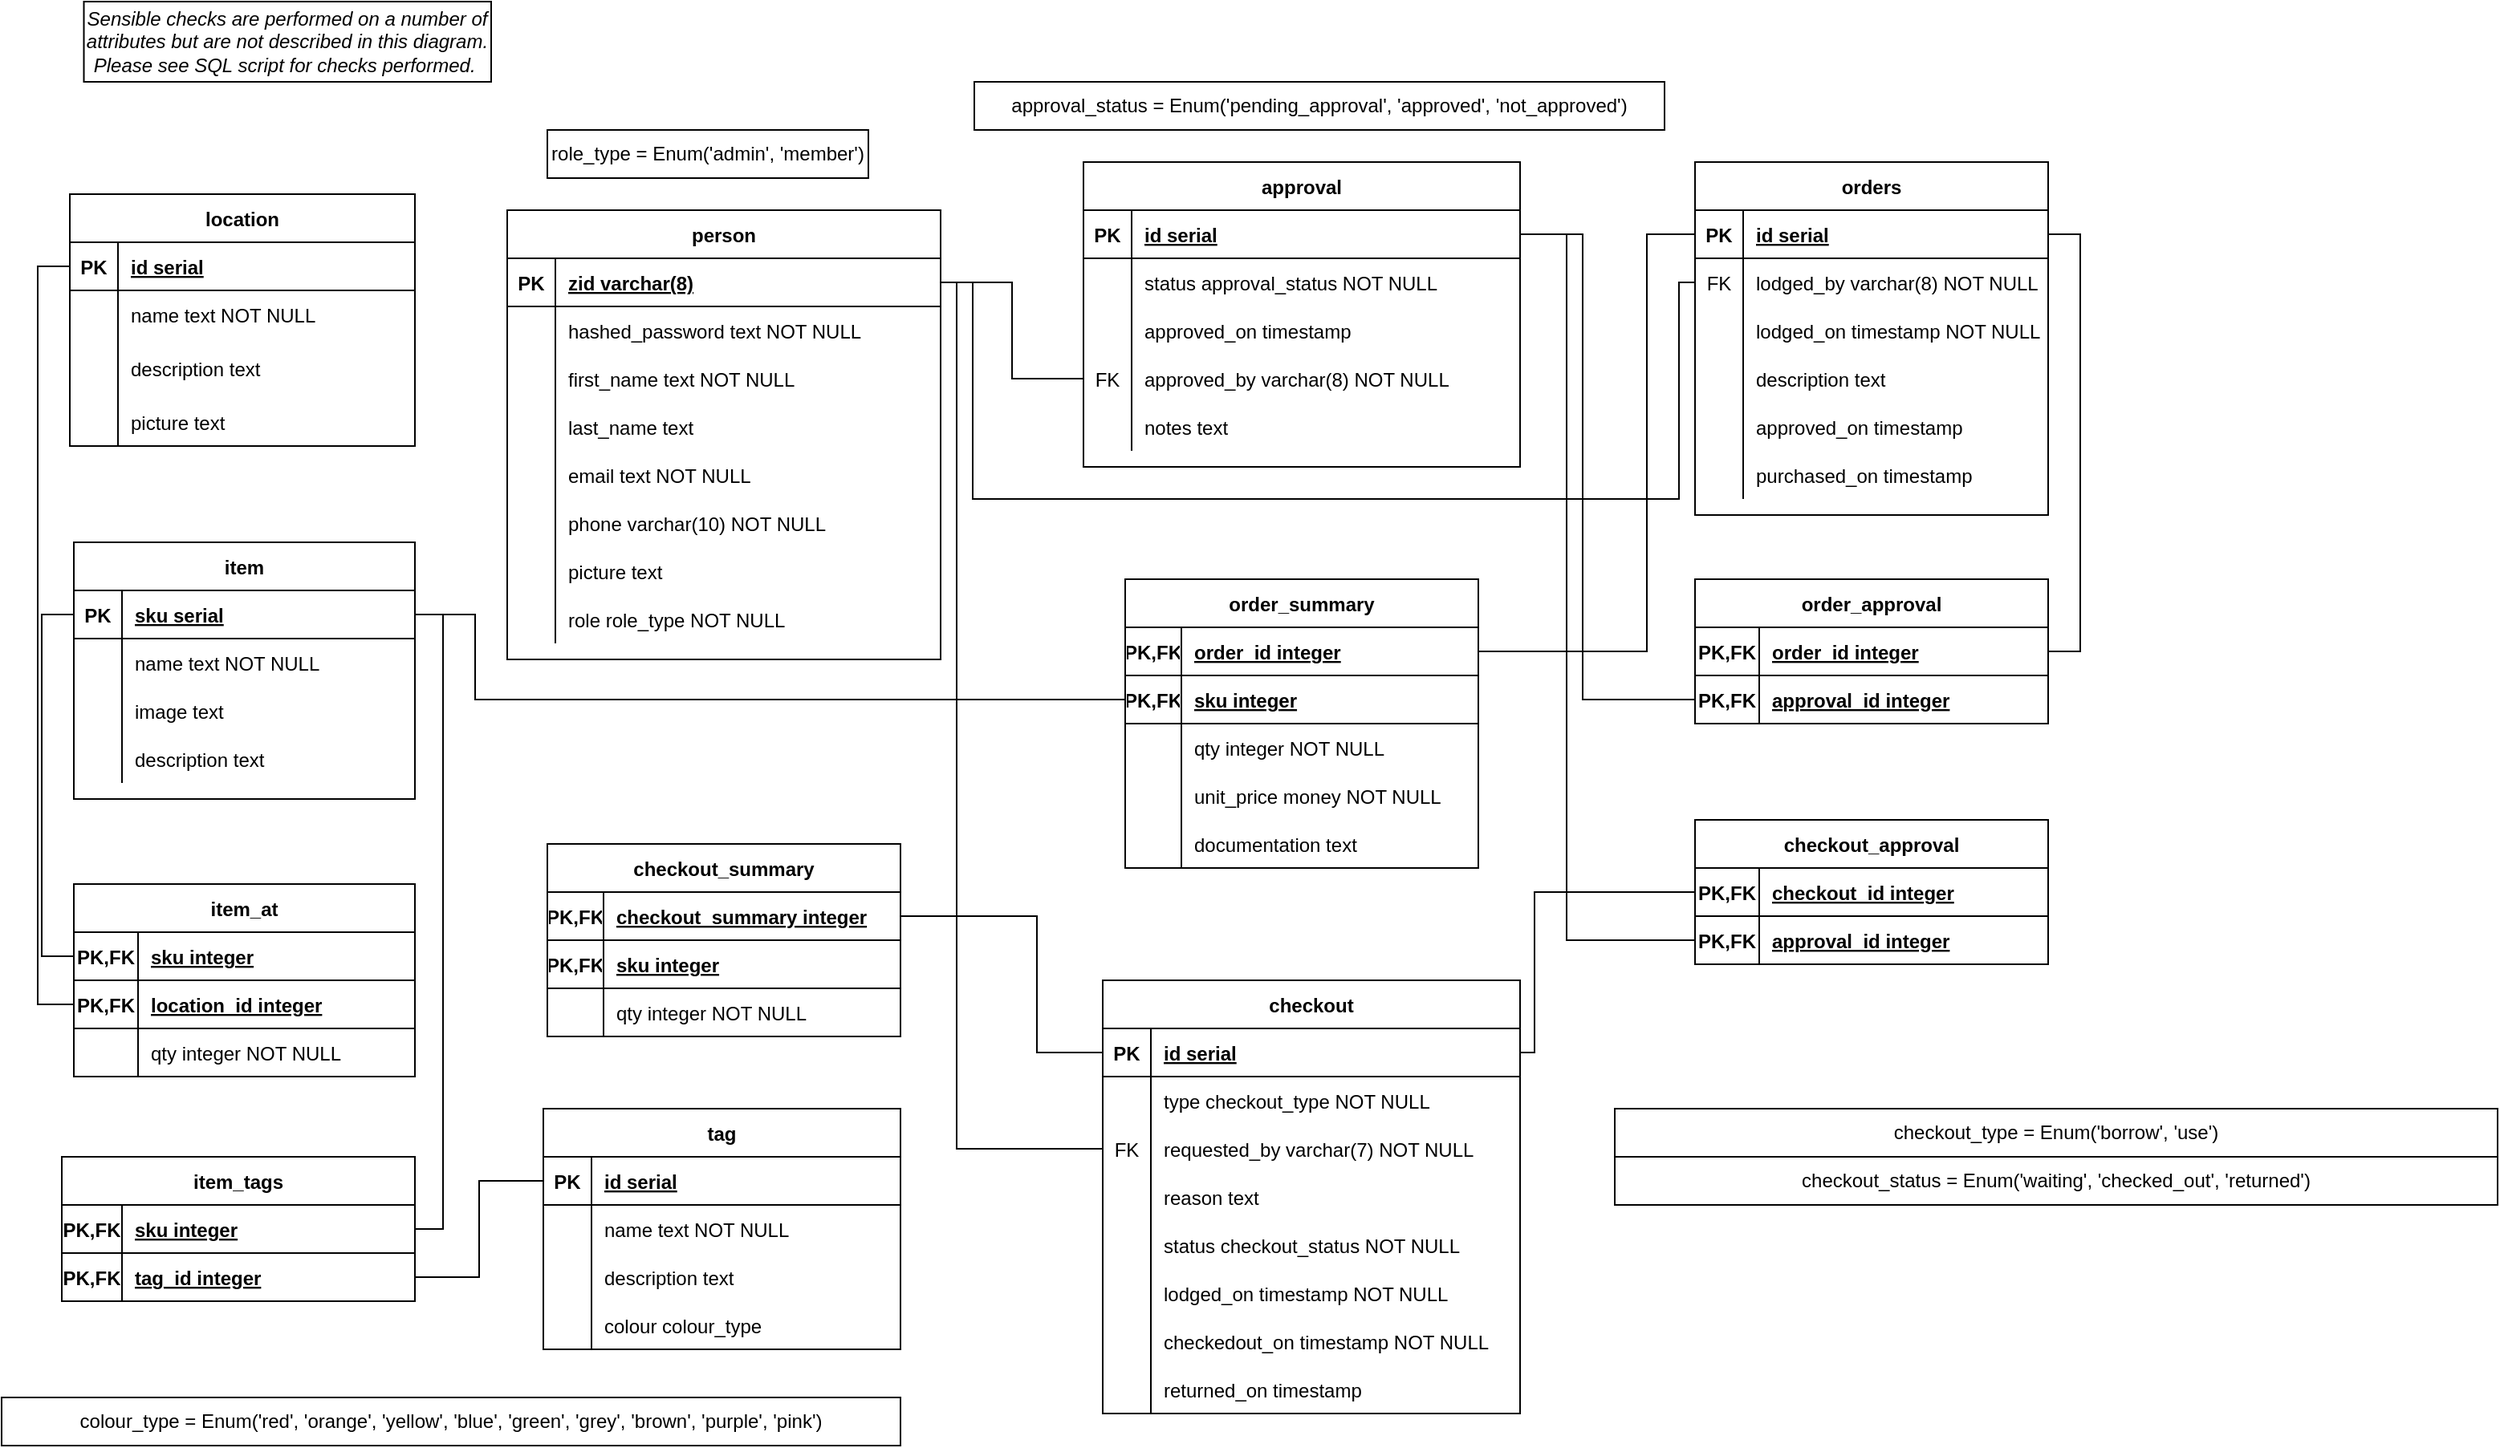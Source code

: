 <mxfile version="15.1.3" type="device"><diagram id="sqhI35rybkaed1vqZ7Nm" name="Page-1"><mxGraphModel dx="2181" dy="1385" grid="1" gridSize="10" guides="1" tooltips="1" connect="1" arrows="1" fold="1" page="1" pageScale="1" pageWidth="1169" pageHeight="827" math="0" shadow="0"><root><mxCell id="0"/><mxCell id="1" parent="0"/><mxCell id="OZhwQ9Wp_961Yht9sRp8-1" value="person" style="shape=table;startSize=30;container=1;collapsible=1;childLayout=tableLayout;fixedRows=1;rowLines=0;fontStyle=1;align=center;resizeLast=1;" parent="1" vertex="1"><mxGeometry x="20" y="-620" width="270" height="280" as="geometry"/></mxCell><mxCell id="OZhwQ9Wp_961Yht9sRp8-2" value="" style="shape=partialRectangle;collapsible=0;dropTarget=0;pointerEvents=0;fillColor=none;top=0;left=0;bottom=1;right=0;points=[[0,0.5],[1,0.5]];portConstraint=eastwest;" parent="OZhwQ9Wp_961Yht9sRp8-1" vertex="1"><mxGeometry y="30" width="270" height="30" as="geometry"/></mxCell><mxCell id="OZhwQ9Wp_961Yht9sRp8-3" value="PK" style="shape=partialRectangle;connectable=0;fillColor=none;top=0;left=0;bottom=0;right=0;fontStyle=1;overflow=hidden;" parent="OZhwQ9Wp_961Yht9sRp8-2" vertex="1"><mxGeometry width="30" height="30" as="geometry"/></mxCell><mxCell id="OZhwQ9Wp_961Yht9sRp8-4" value="zid varchar(8)" style="shape=partialRectangle;connectable=0;fillColor=none;top=0;left=0;bottom=0;right=0;align=left;spacingLeft=6;fontStyle=5;overflow=hidden;" parent="OZhwQ9Wp_961Yht9sRp8-2" vertex="1"><mxGeometry x="30" width="240" height="30" as="geometry"/></mxCell><mxCell id="KjuRB3Pj3CHjRm3-rx0Q-2" style="shape=partialRectangle;collapsible=0;dropTarget=0;pointerEvents=0;fillColor=none;top=0;left=0;bottom=0;right=0;points=[[0,0.5],[1,0.5]];portConstraint=eastwest;" parent="OZhwQ9Wp_961Yht9sRp8-1" vertex="1"><mxGeometry y="60" width="270" height="30" as="geometry"/></mxCell><mxCell id="KjuRB3Pj3CHjRm3-rx0Q-3" style="shape=partialRectangle;connectable=0;fillColor=none;top=0;left=0;bottom=0;right=0;editable=1;overflow=hidden;" parent="KjuRB3Pj3CHjRm3-rx0Q-2" vertex="1"><mxGeometry width="30" height="30" as="geometry"/></mxCell><mxCell id="KjuRB3Pj3CHjRm3-rx0Q-4" value="hashed_password text NOT NULL" style="shape=partialRectangle;connectable=0;fillColor=none;top=0;left=0;bottom=0;right=0;align=left;spacingLeft=6;overflow=hidden;" parent="KjuRB3Pj3CHjRm3-rx0Q-2" vertex="1"><mxGeometry x="30" width="240" height="30" as="geometry"/></mxCell><mxCell id="OZhwQ9Wp_961Yht9sRp8-5" value="" style="shape=partialRectangle;collapsible=0;dropTarget=0;pointerEvents=0;fillColor=none;top=0;left=0;bottom=0;right=0;points=[[0,0.5],[1,0.5]];portConstraint=eastwest;" parent="OZhwQ9Wp_961Yht9sRp8-1" vertex="1"><mxGeometry y="90" width="270" height="30" as="geometry"/></mxCell><mxCell id="OZhwQ9Wp_961Yht9sRp8-6" value="" style="shape=partialRectangle;connectable=0;fillColor=none;top=0;left=0;bottom=0;right=0;editable=1;overflow=hidden;" parent="OZhwQ9Wp_961Yht9sRp8-5" vertex="1"><mxGeometry width="30" height="30" as="geometry"/></mxCell><mxCell id="OZhwQ9Wp_961Yht9sRp8-7" value="first_name text NOT NULL" style="shape=partialRectangle;connectable=0;fillColor=none;top=0;left=0;bottom=0;right=0;align=left;spacingLeft=6;overflow=hidden;" parent="OZhwQ9Wp_961Yht9sRp8-5" vertex="1"><mxGeometry x="30" width="240" height="30" as="geometry"/></mxCell><mxCell id="OZhwQ9Wp_961Yht9sRp8-8" value="" style="shape=partialRectangle;collapsible=0;dropTarget=0;pointerEvents=0;fillColor=none;top=0;left=0;bottom=0;right=0;points=[[0,0.5],[1,0.5]];portConstraint=eastwest;" parent="OZhwQ9Wp_961Yht9sRp8-1" vertex="1"><mxGeometry y="120" width="270" height="30" as="geometry"/></mxCell><mxCell id="OZhwQ9Wp_961Yht9sRp8-9" value="" style="shape=partialRectangle;connectable=0;fillColor=none;top=0;left=0;bottom=0;right=0;editable=1;overflow=hidden;" parent="OZhwQ9Wp_961Yht9sRp8-8" vertex="1"><mxGeometry width="30" height="30" as="geometry"/></mxCell><mxCell id="OZhwQ9Wp_961Yht9sRp8-10" value="last_name text" style="shape=partialRectangle;connectable=0;fillColor=none;top=0;left=0;bottom=0;right=0;align=left;spacingLeft=6;overflow=hidden;" parent="OZhwQ9Wp_961Yht9sRp8-8" vertex="1"><mxGeometry x="30" width="240" height="30" as="geometry"/></mxCell><mxCell id="OZhwQ9Wp_961Yht9sRp8-11" value="" style="shape=partialRectangle;collapsible=0;dropTarget=0;pointerEvents=0;fillColor=none;top=0;left=0;bottom=0;right=0;points=[[0,0.5],[1,0.5]];portConstraint=eastwest;" parent="OZhwQ9Wp_961Yht9sRp8-1" vertex="1"><mxGeometry y="150" width="270" height="30" as="geometry"/></mxCell><mxCell id="OZhwQ9Wp_961Yht9sRp8-12" value="" style="shape=partialRectangle;connectable=0;fillColor=none;top=0;left=0;bottom=0;right=0;editable=1;overflow=hidden;" parent="OZhwQ9Wp_961Yht9sRp8-11" vertex="1"><mxGeometry width="30" height="30" as="geometry"/></mxCell><mxCell id="OZhwQ9Wp_961Yht9sRp8-13" value="email text NOT NULL" style="shape=partialRectangle;connectable=0;fillColor=none;top=0;left=0;bottom=0;right=0;align=left;spacingLeft=6;overflow=hidden;" parent="OZhwQ9Wp_961Yht9sRp8-11" vertex="1"><mxGeometry x="30" width="240" height="30" as="geometry"/></mxCell><mxCell id="OZhwQ9Wp_961Yht9sRp8-143" style="shape=partialRectangle;collapsible=0;dropTarget=0;pointerEvents=0;fillColor=none;top=0;left=0;bottom=0;right=0;points=[[0,0.5],[1,0.5]];portConstraint=eastwest;" parent="OZhwQ9Wp_961Yht9sRp8-1" vertex="1"><mxGeometry y="180" width="270" height="30" as="geometry"/></mxCell><mxCell id="OZhwQ9Wp_961Yht9sRp8-144" style="shape=partialRectangle;connectable=0;fillColor=none;top=0;left=0;bottom=0;right=0;editable=1;overflow=hidden;" parent="OZhwQ9Wp_961Yht9sRp8-143" vertex="1"><mxGeometry width="30" height="30" as="geometry"/></mxCell><mxCell id="OZhwQ9Wp_961Yht9sRp8-145" value="phone varchar(10) NOT NULL  " style="shape=partialRectangle;connectable=0;fillColor=none;top=0;left=0;bottom=0;right=0;align=left;spacingLeft=6;overflow=hidden;" parent="OZhwQ9Wp_961Yht9sRp8-143" vertex="1"><mxGeometry x="30" width="240" height="30" as="geometry"/></mxCell><mxCell id="OZhwQ9Wp_961Yht9sRp8-20" style="shape=partialRectangle;collapsible=0;dropTarget=0;pointerEvents=0;fillColor=none;top=0;left=0;bottom=0;right=0;points=[[0,0.5],[1,0.5]];portConstraint=eastwest;" parent="OZhwQ9Wp_961Yht9sRp8-1" vertex="1"><mxGeometry y="210" width="270" height="30" as="geometry"/></mxCell><mxCell id="OZhwQ9Wp_961Yht9sRp8-21" style="shape=partialRectangle;connectable=0;fillColor=none;top=0;left=0;bottom=0;right=0;editable=1;overflow=hidden;" parent="OZhwQ9Wp_961Yht9sRp8-20" vertex="1"><mxGeometry width="30" height="30" as="geometry"/></mxCell><mxCell id="OZhwQ9Wp_961Yht9sRp8-22" value="picture text" style="shape=partialRectangle;connectable=0;fillColor=none;top=0;left=0;bottom=0;right=0;align=left;spacingLeft=6;overflow=hidden;" parent="OZhwQ9Wp_961Yht9sRp8-20" vertex="1"><mxGeometry x="30" width="240" height="30" as="geometry"/></mxCell><mxCell id="OZhwQ9Wp_961Yht9sRp8-23" style="shape=partialRectangle;collapsible=0;dropTarget=0;pointerEvents=0;fillColor=none;top=0;left=0;bottom=0;right=0;points=[[0,0.5],[1,0.5]];portConstraint=eastwest;" parent="OZhwQ9Wp_961Yht9sRp8-1" vertex="1"><mxGeometry y="240" width="270" height="30" as="geometry"/></mxCell><mxCell id="OZhwQ9Wp_961Yht9sRp8-24" style="shape=partialRectangle;connectable=0;fillColor=none;top=0;left=0;bottom=0;right=0;editable=1;overflow=hidden;" parent="OZhwQ9Wp_961Yht9sRp8-23" vertex="1"><mxGeometry width="30" height="30" as="geometry"/></mxCell><mxCell id="OZhwQ9Wp_961Yht9sRp8-25" value="role role_type NOT NULL" style="shape=partialRectangle;connectable=0;fillColor=none;top=0;left=0;bottom=0;right=0;align=left;spacingLeft=6;overflow=hidden;" parent="OZhwQ9Wp_961Yht9sRp8-23" vertex="1"><mxGeometry x="30" width="240" height="30" as="geometry"/></mxCell><mxCell id="OZhwQ9Wp_961Yht9sRp8-29" value="item" style="shape=table;startSize=30;container=1;collapsible=1;childLayout=tableLayout;fixedRows=1;rowLines=0;fontStyle=1;align=center;resizeLast=1;" parent="1" vertex="1"><mxGeometry x="-250" y="-413" width="212.5" height="160" as="geometry"><mxRectangle x="350" y="40" width="60" height="30" as="alternateBounds"/></mxGeometry></mxCell><mxCell id="OZhwQ9Wp_961Yht9sRp8-30" value="" style="shape=partialRectangle;collapsible=0;dropTarget=0;pointerEvents=0;fillColor=none;top=0;left=0;bottom=1;right=0;points=[[0,0.5],[1,0.5]];portConstraint=eastwest;" parent="OZhwQ9Wp_961Yht9sRp8-29" vertex="1"><mxGeometry y="30" width="212.5" height="30" as="geometry"/></mxCell><mxCell id="OZhwQ9Wp_961Yht9sRp8-31" value="PK" style="shape=partialRectangle;connectable=0;fillColor=none;top=0;left=0;bottom=0;right=0;fontStyle=1;overflow=hidden;" parent="OZhwQ9Wp_961Yht9sRp8-30" vertex="1"><mxGeometry width="30" height="30" as="geometry"/></mxCell><mxCell id="OZhwQ9Wp_961Yht9sRp8-32" value="sku serial" style="shape=partialRectangle;connectable=0;fillColor=none;top=0;left=0;bottom=0;right=0;align=left;spacingLeft=6;fontStyle=5;overflow=hidden;" parent="OZhwQ9Wp_961Yht9sRp8-30" vertex="1"><mxGeometry x="30" width="182.5" height="30" as="geometry"/></mxCell><mxCell id="OZhwQ9Wp_961Yht9sRp8-33" value="" style="shape=partialRectangle;collapsible=0;dropTarget=0;pointerEvents=0;fillColor=none;top=0;left=0;bottom=0;right=0;points=[[0,0.5],[1,0.5]];portConstraint=eastwest;" parent="OZhwQ9Wp_961Yht9sRp8-29" vertex="1"><mxGeometry y="60" width="212.5" height="30" as="geometry"/></mxCell><mxCell id="OZhwQ9Wp_961Yht9sRp8-34" value="" style="shape=partialRectangle;connectable=0;fillColor=none;top=0;left=0;bottom=0;right=0;editable=1;overflow=hidden;" parent="OZhwQ9Wp_961Yht9sRp8-33" vertex="1"><mxGeometry width="30" height="30" as="geometry"/></mxCell><mxCell id="OZhwQ9Wp_961Yht9sRp8-35" value="name text NOT NULL" style="shape=partialRectangle;connectable=0;fillColor=none;top=0;left=0;bottom=0;right=0;align=left;spacingLeft=6;overflow=hidden;" parent="OZhwQ9Wp_961Yht9sRp8-33" vertex="1"><mxGeometry x="30" width="182.5" height="30" as="geometry"/></mxCell><mxCell id="OZhwQ9Wp_961Yht9sRp8-96" style="shape=partialRectangle;collapsible=0;dropTarget=0;pointerEvents=0;fillColor=none;top=0;left=0;bottom=0;right=0;points=[[0,0.5],[1,0.5]];portConstraint=eastwest;" parent="OZhwQ9Wp_961Yht9sRp8-29" vertex="1"><mxGeometry y="90" width="212.5" height="30" as="geometry"/></mxCell><mxCell id="OZhwQ9Wp_961Yht9sRp8-97" style="shape=partialRectangle;connectable=0;fillColor=none;top=0;left=0;bottom=0;right=0;editable=1;overflow=hidden;" parent="OZhwQ9Wp_961Yht9sRp8-96" vertex="1"><mxGeometry width="30" height="30" as="geometry"/></mxCell><mxCell id="OZhwQ9Wp_961Yht9sRp8-98" value="image text" style="shape=partialRectangle;connectable=0;fillColor=none;top=0;left=0;bottom=0;right=0;align=left;spacingLeft=6;overflow=hidden;" parent="OZhwQ9Wp_961Yht9sRp8-96" vertex="1"><mxGeometry x="30" width="182.5" height="30" as="geometry"/></mxCell><mxCell id="OZhwQ9Wp_961Yht9sRp8-36" value="" style="shape=partialRectangle;collapsible=0;dropTarget=0;pointerEvents=0;fillColor=none;top=0;left=0;bottom=0;right=0;points=[[0,0.5],[1,0.5]];portConstraint=eastwest;" parent="OZhwQ9Wp_961Yht9sRp8-29" vertex="1"><mxGeometry y="120" width="212.5" height="30" as="geometry"/></mxCell><mxCell id="OZhwQ9Wp_961Yht9sRp8-37" value="" style="shape=partialRectangle;connectable=0;fillColor=none;top=0;left=0;bottom=0;right=0;editable=1;overflow=hidden;" parent="OZhwQ9Wp_961Yht9sRp8-36" vertex="1"><mxGeometry width="30" height="30" as="geometry"/></mxCell><mxCell id="OZhwQ9Wp_961Yht9sRp8-38" value="description text" style="shape=partialRectangle;connectable=0;fillColor=none;top=0;left=0;bottom=0;right=0;align=left;spacingLeft=6;overflow=hidden;" parent="OZhwQ9Wp_961Yht9sRp8-36" vertex="1"><mxGeometry x="30" width="182.5" height="30" as="geometry"/></mxCell><mxCell id="OZhwQ9Wp_961Yht9sRp8-45" value="orders" style="shape=table;startSize=30;container=1;collapsible=1;childLayout=tableLayout;fixedRows=1;rowLines=0;fontStyle=1;align=center;resizeLast=1;" parent="1" vertex="1"><mxGeometry x="760" y="-650" width="220" height="220" as="geometry"/></mxCell><mxCell id="OZhwQ9Wp_961Yht9sRp8-46" value="" style="shape=partialRectangle;collapsible=0;dropTarget=0;pointerEvents=0;fillColor=none;top=0;left=0;bottom=1;right=0;points=[[0,0.5],[1,0.5]];portConstraint=eastwest;" parent="OZhwQ9Wp_961Yht9sRp8-45" vertex="1"><mxGeometry y="30" width="220" height="30" as="geometry"/></mxCell><mxCell id="OZhwQ9Wp_961Yht9sRp8-47" value="PK" style="shape=partialRectangle;connectable=0;fillColor=none;top=0;left=0;bottom=0;right=0;fontStyle=1;overflow=hidden;" parent="OZhwQ9Wp_961Yht9sRp8-46" vertex="1"><mxGeometry width="30" height="30" as="geometry"/></mxCell><mxCell id="OZhwQ9Wp_961Yht9sRp8-48" value="id serial" style="shape=partialRectangle;connectable=0;fillColor=none;top=0;left=0;bottom=0;right=0;align=left;spacingLeft=6;fontStyle=5;overflow=hidden;" parent="OZhwQ9Wp_961Yht9sRp8-46" vertex="1"><mxGeometry x="30" width="190" height="30" as="geometry"/></mxCell><mxCell id="OZhwQ9Wp_961Yht9sRp8-55" value="" style="shape=partialRectangle;collapsible=0;dropTarget=0;pointerEvents=0;fillColor=none;top=0;left=0;bottom=0;right=0;points=[[0,0.5],[1,0.5]];portConstraint=eastwest;" parent="OZhwQ9Wp_961Yht9sRp8-45" vertex="1"><mxGeometry y="60" width="220" height="30" as="geometry"/></mxCell><mxCell id="OZhwQ9Wp_961Yht9sRp8-56" value="FK" style="shape=partialRectangle;connectable=0;fillColor=none;top=0;left=0;bottom=0;right=0;editable=1;overflow=hidden;" parent="OZhwQ9Wp_961Yht9sRp8-55" vertex="1"><mxGeometry width="30" height="30" as="geometry"/></mxCell><mxCell id="OZhwQ9Wp_961Yht9sRp8-57" value="lodged_by varchar(8) NOT NULL" style="shape=partialRectangle;connectable=0;fillColor=none;top=0;left=0;bottom=0;right=0;align=left;spacingLeft=6;overflow=hidden;" parent="OZhwQ9Wp_961Yht9sRp8-55" vertex="1"><mxGeometry x="30" width="190" height="30" as="geometry"/></mxCell><mxCell id="OZhwQ9Wp_961Yht9sRp8-59" style="shape=partialRectangle;collapsible=0;dropTarget=0;pointerEvents=0;fillColor=none;top=0;left=0;bottom=0;right=0;points=[[0,0.5],[1,0.5]];portConstraint=eastwest;" parent="OZhwQ9Wp_961Yht9sRp8-45" vertex="1"><mxGeometry y="90" width="220" height="30" as="geometry"/></mxCell><mxCell id="OZhwQ9Wp_961Yht9sRp8-60" style="shape=partialRectangle;connectable=0;fillColor=none;top=0;left=0;bottom=0;right=0;editable=1;overflow=hidden;" parent="OZhwQ9Wp_961Yht9sRp8-59" vertex="1"><mxGeometry width="30" height="30" as="geometry"/></mxCell><mxCell id="OZhwQ9Wp_961Yht9sRp8-61" value="lodged_on timestamp NOT NULL" style="shape=partialRectangle;connectable=0;fillColor=none;top=0;left=0;bottom=0;right=0;align=left;spacingLeft=6;overflow=hidden;" parent="OZhwQ9Wp_961Yht9sRp8-59" vertex="1"><mxGeometry x="30" width="190" height="30" as="geometry"/></mxCell><mxCell id="KjuRB3Pj3CHjRm3-rx0Q-37" style="shape=partialRectangle;collapsible=0;dropTarget=0;pointerEvents=0;fillColor=none;top=0;left=0;bottom=0;right=0;points=[[0,0.5],[1,0.5]];portConstraint=eastwest;" parent="OZhwQ9Wp_961Yht9sRp8-45" vertex="1"><mxGeometry y="120" width="220" height="30" as="geometry"/></mxCell><mxCell id="KjuRB3Pj3CHjRm3-rx0Q-38" style="shape=partialRectangle;connectable=0;fillColor=none;top=0;left=0;bottom=0;right=0;editable=1;overflow=hidden;" parent="KjuRB3Pj3CHjRm3-rx0Q-37" vertex="1"><mxGeometry width="30" height="30" as="geometry"/></mxCell><mxCell id="KjuRB3Pj3CHjRm3-rx0Q-39" value="description text" style="shape=partialRectangle;connectable=0;fillColor=none;top=0;left=0;bottom=0;right=0;align=left;spacingLeft=6;overflow=hidden;" parent="KjuRB3Pj3CHjRm3-rx0Q-37" vertex="1"><mxGeometry x="30" width="190" height="30" as="geometry"/></mxCell><mxCell id="KjuRB3Pj3CHjRm3-rx0Q-47" style="shape=partialRectangle;collapsible=0;dropTarget=0;pointerEvents=0;fillColor=none;top=0;left=0;bottom=0;right=0;points=[[0,0.5],[1,0.5]];portConstraint=eastwest;" parent="OZhwQ9Wp_961Yht9sRp8-45" vertex="1"><mxGeometry y="150" width="220" height="30" as="geometry"/></mxCell><mxCell id="KjuRB3Pj3CHjRm3-rx0Q-48" style="shape=partialRectangle;connectable=0;fillColor=none;top=0;left=0;bottom=0;right=0;editable=1;overflow=hidden;" parent="KjuRB3Pj3CHjRm3-rx0Q-47" vertex="1"><mxGeometry width="30" height="30" as="geometry"/></mxCell><mxCell id="KjuRB3Pj3CHjRm3-rx0Q-49" value="approved_on timestamp" style="shape=partialRectangle;connectable=0;fillColor=none;top=0;left=0;bottom=0;right=0;align=left;spacingLeft=6;overflow=hidden;" parent="KjuRB3Pj3CHjRm3-rx0Q-47" vertex="1"><mxGeometry x="30" width="190" height="30" as="geometry"/></mxCell><mxCell id="OZhwQ9Wp_961Yht9sRp8-65" style="shape=partialRectangle;collapsible=0;dropTarget=0;pointerEvents=0;fillColor=none;top=0;left=0;bottom=0;right=0;points=[[0,0.5],[1,0.5]];portConstraint=eastwest;" parent="OZhwQ9Wp_961Yht9sRp8-45" vertex="1"><mxGeometry y="180" width="220" height="30" as="geometry"/></mxCell><mxCell id="OZhwQ9Wp_961Yht9sRp8-66" style="shape=partialRectangle;connectable=0;fillColor=none;top=0;left=0;bottom=0;right=0;editable=1;overflow=hidden;" parent="OZhwQ9Wp_961Yht9sRp8-65" vertex="1"><mxGeometry width="30" height="30" as="geometry"/></mxCell><mxCell id="OZhwQ9Wp_961Yht9sRp8-67" value="purchased_on timestamp" style="shape=partialRectangle;connectable=0;fillColor=none;top=0;left=0;bottom=0;right=0;align=left;spacingLeft=6;overflow=hidden;" parent="OZhwQ9Wp_961Yht9sRp8-65" vertex="1"><mxGeometry x="30" width="190" height="30" as="geometry"/></mxCell><mxCell id="OZhwQ9Wp_961Yht9sRp8-71" value="approval" style="shape=table;startSize=30;container=1;collapsible=1;childLayout=tableLayout;fixedRows=1;rowLines=0;fontStyle=1;align=center;resizeLast=1;" parent="1" vertex="1"><mxGeometry x="379" y="-650" width="272" height="190" as="geometry"/></mxCell><mxCell id="OZhwQ9Wp_961Yht9sRp8-72" value="" style="shape=partialRectangle;collapsible=0;dropTarget=0;pointerEvents=0;fillColor=none;top=0;left=0;bottom=1;right=0;points=[[0,0.5],[1,0.5]];portConstraint=eastwest;" parent="OZhwQ9Wp_961Yht9sRp8-71" vertex="1"><mxGeometry y="30" width="272" height="30" as="geometry"/></mxCell><mxCell id="OZhwQ9Wp_961Yht9sRp8-73" value="PK" style="shape=partialRectangle;connectable=0;fillColor=none;top=0;left=0;bottom=0;right=0;fontStyle=1;overflow=hidden;" parent="OZhwQ9Wp_961Yht9sRp8-72" vertex="1"><mxGeometry width="30" height="30" as="geometry"/></mxCell><mxCell id="OZhwQ9Wp_961Yht9sRp8-74" value="id serial" style="shape=partialRectangle;connectable=0;fillColor=none;top=0;left=0;bottom=0;right=0;align=left;spacingLeft=6;fontStyle=5;overflow=hidden;" parent="OZhwQ9Wp_961Yht9sRp8-72" vertex="1"><mxGeometry x="30" width="242" height="30" as="geometry"/></mxCell><mxCell id="jn0UKNEaqNDkY8BhaNkN-6" style="shape=partialRectangle;collapsible=0;dropTarget=0;pointerEvents=0;fillColor=none;top=0;left=0;bottom=0;right=0;points=[[0,0.5],[1,0.5]];portConstraint=eastwest;" parent="OZhwQ9Wp_961Yht9sRp8-71" vertex="1"><mxGeometry y="60" width="272" height="30" as="geometry"/></mxCell><mxCell id="jn0UKNEaqNDkY8BhaNkN-7" style="shape=partialRectangle;connectable=0;fillColor=none;top=0;left=0;bottom=0;right=0;editable=1;overflow=hidden;" parent="jn0UKNEaqNDkY8BhaNkN-6" vertex="1"><mxGeometry width="30" height="30" as="geometry"/></mxCell><mxCell id="jn0UKNEaqNDkY8BhaNkN-8" value="status approval_status NOT NULL" style="shape=partialRectangle;connectable=0;fillColor=none;top=0;left=0;bottom=0;right=0;align=left;spacingLeft=6;overflow=hidden;" parent="jn0UKNEaqNDkY8BhaNkN-6" vertex="1"><mxGeometry x="30" width="242" height="30" as="geometry"/></mxCell><mxCell id="OZhwQ9Wp_961Yht9sRp8-84" style="shape=partialRectangle;collapsible=0;dropTarget=0;pointerEvents=0;fillColor=none;top=0;left=0;bottom=0;right=0;points=[[0,0.5],[1,0.5]];portConstraint=eastwest;" parent="OZhwQ9Wp_961Yht9sRp8-71" vertex="1"><mxGeometry y="90" width="272" height="30" as="geometry"/></mxCell><mxCell id="OZhwQ9Wp_961Yht9sRp8-85" style="shape=partialRectangle;connectable=0;fillColor=none;top=0;left=0;bottom=0;right=0;editable=1;overflow=hidden;" parent="OZhwQ9Wp_961Yht9sRp8-84" vertex="1"><mxGeometry width="30" height="30" as="geometry"/></mxCell><mxCell id="OZhwQ9Wp_961Yht9sRp8-86" value="approved_on timestamp" style="shape=partialRectangle;connectable=0;fillColor=none;top=0;left=0;bottom=0;right=0;align=left;spacingLeft=6;overflow=hidden;" parent="OZhwQ9Wp_961Yht9sRp8-84" vertex="1"><mxGeometry x="30" width="242" height="30" as="geometry"/></mxCell><mxCell id="PZLvsKV1GMYPpEqwrrmn-2" style="shape=partialRectangle;collapsible=0;dropTarget=0;pointerEvents=0;fillColor=none;top=0;left=0;bottom=0;right=0;points=[[0,0.5],[1,0.5]];portConstraint=eastwest;" parent="OZhwQ9Wp_961Yht9sRp8-71" vertex="1"><mxGeometry y="120" width="272" height="30" as="geometry"/></mxCell><mxCell id="PZLvsKV1GMYPpEqwrrmn-3" value="FK" style="shape=partialRectangle;connectable=0;fillColor=none;top=0;left=0;bottom=0;right=0;editable=1;overflow=hidden;" parent="PZLvsKV1GMYPpEqwrrmn-2" vertex="1"><mxGeometry width="30" height="30" as="geometry"/></mxCell><mxCell id="PZLvsKV1GMYPpEqwrrmn-4" value="approved_by varchar(8) NOT NULL" style="shape=partialRectangle;connectable=0;fillColor=none;top=0;left=0;bottom=0;right=0;align=left;spacingLeft=6;overflow=hidden;" parent="PZLvsKV1GMYPpEqwrrmn-2" vertex="1"><mxGeometry x="30" width="242" height="30" as="geometry"/></mxCell><mxCell id="OZhwQ9Wp_961Yht9sRp8-87" style="shape=partialRectangle;collapsible=0;dropTarget=0;pointerEvents=0;fillColor=none;top=0;left=0;bottom=0;right=0;points=[[0,0.5],[1,0.5]];portConstraint=eastwest;" parent="OZhwQ9Wp_961Yht9sRp8-71" vertex="1"><mxGeometry y="150" width="272" height="30" as="geometry"/></mxCell><mxCell id="OZhwQ9Wp_961Yht9sRp8-88" style="shape=partialRectangle;connectable=0;fillColor=none;top=0;left=0;bottom=0;right=0;editable=1;overflow=hidden;" parent="OZhwQ9Wp_961Yht9sRp8-87" vertex="1"><mxGeometry width="30" height="30" as="geometry"/></mxCell><mxCell id="OZhwQ9Wp_961Yht9sRp8-89" value="notes text" style="shape=partialRectangle;connectable=0;fillColor=none;top=0;left=0;bottom=0;right=0;align=left;spacingLeft=6;overflow=hidden;" parent="OZhwQ9Wp_961Yht9sRp8-87" vertex="1"><mxGeometry x="30" width="242" height="30" as="geometry"/></mxCell><mxCell id="KjuRB3Pj3CHjRm3-rx0Q-31" style="edgeStyle=orthogonalEdgeStyle;rounded=0;orthogonalLoop=1;jettySize=auto;html=1;exitX=1;exitY=0.5;exitDx=0;exitDy=0;entryX=1;entryY=0.5;entryDx=0;entryDy=0;startArrow=ERzeroToOne;startFill=1;endArrow=ERzeroToOne;endFill=1;" parent="OZhwQ9Wp_961Yht9sRp8-71" target="OZhwQ9Wp_961Yht9sRp8-72" edge="1"><mxGeometry relative="1" as="geometry"/></mxCell><mxCell id="OZhwQ9Wp_961Yht9sRp8-146" value="checkout" style="shape=table;startSize=30;container=1;collapsible=1;childLayout=tableLayout;fixedRows=1;rowLines=0;fontStyle=1;align=center;resizeLast=1;" parent="1" vertex="1"><mxGeometry x="391" y="-140" width="260" height="270" as="geometry"/></mxCell><mxCell id="OZhwQ9Wp_961Yht9sRp8-147" value="" style="shape=partialRectangle;collapsible=0;dropTarget=0;pointerEvents=0;fillColor=none;top=0;left=0;bottom=1;right=0;points=[[0,0.5],[1,0.5]];portConstraint=eastwest;" parent="OZhwQ9Wp_961Yht9sRp8-146" vertex="1"><mxGeometry y="30" width="260" height="30" as="geometry"/></mxCell><mxCell id="OZhwQ9Wp_961Yht9sRp8-148" value="PK" style="shape=partialRectangle;connectable=0;fillColor=none;top=0;left=0;bottom=0;right=0;fontStyle=1;overflow=hidden;" parent="OZhwQ9Wp_961Yht9sRp8-147" vertex="1"><mxGeometry width="30" height="30" as="geometry"/></mxCell><mxCell id="OZhwQ9Wp_961Yht9sRp8-149" value="id serial" style="shape=partialRectangle;connectable=0;fillColor=none;top=0;left=0;bottom=0;right=0;align=left;spacingLeft=6;fontStyle=5;overflow=hidden;" parent="OZhwQ9Wp_961Yht9sRp8-147" vertex="1"><mxGeometry x="30" width="230" height="30" as="geometry"/></mxCell><mxCell id="sEl0Y-MxxcKo4gjunm0u-5" style="shape=partialRectangle;collapsible=0;dropTarget=0;pointerEvents=0;fillColor=none;top=0;left=0;bottom=0;right=0;points=[[0,0.5],[1,0.5]];portConstraint=eastwest;" parent="OZhwQ9Wp_961Yht9sRp8-146" vertex="1"><mxGeometry y="60" width="260" height="30" as="geometry"/></mxCell><mxCell id="sEl0Y-MxxcKo4gjunm0u-6" style="shape=partialRectangle;connectable=0;fillColor=none;top=0;left=0;bottom=0;right=0;editable=1;overflow=hidden;" parent="sEl0Y-MxxcKo4gjunm0u-5" vertex="1"><mxGeometry width="30" height="30" as="geometry"/></mxCell><mxCell id="sEl0Y-MxxcKo4gjunm0u-7" value="type checkout_type NOT NULL" style="shape=partialRectangle;connectable=0;fillColor=none;top=0;left=0;bottom=0;right=0;align=left;spacingLeft=6;overflow=hidden;" parent="sEl0Y-MxxcKo4gjunm0u-5" vertex="1"><mxGeometry x="30" width="230" height="30" as="geometry"/></mxCell><mxCell id="OZhwQ9Wp_961Yht9sRp8-156" value="" style="shape=partialRectangle;collapsible=0;dropTarget=0;pointerEvents=0;fillColor=none;top=0;left=0;bottom=0;right=0;points=[[0,0.5],[1,0.5]];portConstraint=eastwest;" parent="OZhwQ9Wp_961Yht9sRp8-146" vertex="1"><mxGeometry y="90" width="260" height="30" as="geometry"/></mxCell><mxCell id="OZhwQ9Wp_961Yht9sRp8-157" value="FK" style="shape=partialRectangle;connectable=0;fillColor=none;top=0;left=0;bottom=0;right=0;editable=1;overflow=hidden;" parent="OZhwQ9Wp_961Yht9sRp8-156" vertex="1"><mxGeometry width="30" height="30" as="geometry"/></mxCell><mxCell id="OZhwQ9Wp_961Yht9sRp8-158" value="requested_by varchar(7) NOT NULL" style="shape=partialRectangle;connectable=0;fillColor=none;top=0;left=0;bottom=0;right=0;align=left;spacingLeft=6;overflow=hidden;" parent="OZhwQ9Wp_961Yht9sRp8-156" vertex="1"><mxGeometry x="30" width="230" height="30" as="geometry"/></mxCell><mxCell id="OZhwQ9Wp_961Yht9sRp8-174" style="shape=partialRectangle;collapsible=0;dropTarget=0;pointerEvents=0;fillColor=none;top=0;left=0;bottom=0;right=0;points=[[0,0.5],[1,0.5]];portConstraint=eastwest;" parent="OZhwQ9Wp_961Yht9sRp8-146" vertex="1"><mxGeometry y="120" width="260" height="30" as="geometry"/></mxCell><mxCell id="OZhwQ9Wp_961Yht9sRp8-175" style="shape=partialRectangle;connectable=0;fillColor=none;top=0;left=0;bottom=0;right=0;editable=1;overflow=hidden;" parent="OZhwQ9Wp_961Yht9sRp8-174" vertex="1"><mxGeometry width="30" height="30" as="geometry"/></mxCell><mxCell id="OZhwQ9Wp_961Yht9sRp8-176" value="reason text" style="shape=partialRectangle;connectable=0;fillColor=none;top=0;left=0;bottom=0;right=0;align=left;spacingLeft=6;overflow=hidden;" parent="OZhwQ9Wp_961Yht9sRp8-174" vertex="1"><mxGeometry x="30" width="230" height="30" as="geometry"/></mxCell><mxCell id="OZhwQ9Wp_961Yht9sRp8-180" style="shape=partialRectangle;collapsible=0;dropTarget=0;pointerEvents=0;fillColor=none;top=0;left=0;bottom=0;right=0;points=[[0,0.5],[1,0.5]];portConstraint=eastwest;" parent="OZhwQ9Wp_961Yht9sRp8-146" vertex="1"><mxGeometry y="150" width="260" height="30" as="geometry"/></mxCell><mxCell id="OZhwQ9Wp_961Yht9sRp8-181" style="shape=partialRectangle;connectable=0;fillColor=none;top=0;left=0;bottom=0;right=0;editable=1;overflow=hidden;" parent="OZhwQ9Wp_961Yht9sRp8-180" vertex="1"><mxGeometry width="30" height="30" as="geometry"/></mxCell><mxCell id="OZhwQ9Wp_961Yht9sRp8-182" value="status checkout_status NOT NULL" style="shape=partialRectangle;connectable=0;fillColor=none;top=0;left=0;bottom=0;right=0;align=left;spacingLeft=6;overflow=hidden;" parent="OZhwQ9Wp_961Yht9sRp8-180" vertex="1"><mxGeometry x="30" width="230" height="30" as="geometry"/></mxCell><mxCell id="OZhwQ9Wp_961Yht9sRp8-162" style="shape=partialRectangle;collapsible=0;dropTarget=0;pointerEvents=0;fillColor=none;top=0;left=0;bottom=0;right=0;points=[[0,0.5],[1,0.5]];portConstraint=eastwest;" parent="OZhwQ9Wp_961Yht9sRp8-146" vertex="1"><mxGeometry y="180" width="260" height="30" as="geometry"/></mxCell><mxCell id="OZhwQ9Wp_961Yht9sRp8-163" style="shape=partialRectangle;connectable=0;fillColor=none;top=0;left=0;bottom=0;right=0;editable=1;overflow=hidden;" parent="OZhwQ9Wp_961Yht9sRp8-162" vertex="1"><mxGeometry width="30" height="30" as="geometry"/></mxCell><mxCell id="OZhwQ9Wp_961Yht9sRp8-164" value="lodged_on timestamp NOT NULL" style="shape=partialRectangle;connectable=0;fillColor=none;top=0;left=0;bottom=0;right=0;align=left;spacingLeft=6;overflow=hidden;" parent="OZhwQ9Wp_961Yht9sRp8-162" vertex="1"><mxGeometry x="30" width="230" height="30" as="geometry"/></mxCell><mxCell id="dNXgELSEMDWQ3SaQ9ogF-2" style="shape=partialRectangle;collapsible=0;dropTarget=0;pointerEvents=0;fillColor=none;top=0;left=0;bottom=0;right=0;points=[[0,0.5],[1,0.5]];portConstraint=eastwest;" parent="OZhwQ9Wp_961Yht9sRp8-146" vertex="1"><mxGeometry y="210" width="260" height="30" as="geometry"/></mxCell><mxCell id="dNXgELSEMDWQ3SaQ9ogF-3" style="shape=partialRectangle;connectable=0;fillColor=none;top=0;left=0;bottom=0;right=0;editable=1;overflow=hidden;" parent="dNXgELSEMDWQ3SaQ9ogF-2" vertex="1"><mxGeometry width="30" height="30" as="geometry"/></mxCell><mxCell id="dNXgELSEMDWQ3SaQ9ogF-4" value="checkedout_on timestamp NOT NULL" style="shape=partialRectangle;connectable=0;fillColor=none;top=0;left=0;bottom=0;right=0;align=left;spacingLeft=6;overflow=hidden;" parent="dNXgELSEMDWQ3SaQ9ogF-2" vertex="1"><mxGeometry x="30" width="230" height="30" as="geometry"/></mxCell><mxCell id="dNXgELSEMDWQ3SaQ9ogF-7" style="shape=partialRectangle;collapsible=0;dropTarget=0;pointerEvents=0;fillColor=none;top=0;left=0;bottom=0;right=0;points=[[0,0.5],[1,0.5]];portConstraint=eastwest;" parent="OZhwQ9Wp_961Yht9sRp8-146" vertex="1"><mxGeometry y="240" width="260" height="30" as="geometry"/></mxCell><mxCell id="dNXgELSEMDWQ3SaQ9ogF-8" style="shape=partialRectangle;connectable=0;fillColor=none;top=0;left=0;bottom=0;right=0;editable=1;overflow=hidden;" parent="dNXgELSEMDWQ3SaQ9ogF-7" vertex="1"><mxGeometry width="30" height="30" as="geometry"/></mxCell><mxCell id="dNXgELSEMDWQ3SaQ9ogF-9" value="returned_on timestamp" style="shape=partialRectangle;connectable=0;fillColor=none;top=0;left=0;bottom=0;right=0;align=left;spacingLeft=6;overflow=hidden;" parent="dNXgELSEMDWQ3SaQ9ogF-7" vertex="1"><mxGeometry x="30" width="230" height="30" as="geometry"/></mxCell><mxCell id="KjuRB3Pj3CHjRm3-rx0Q-1" value="&lt;span style=&quot;text-align: left&quot;&gt;role_type = Enum('admin', 'member')&lt;/span&gt;" style="rounded=0;whiteSpace=wrap;html=1;" parent="1" vertex="1"><mxGeometry x="45" y="-670" width="200" height="30" as="geometry"/></mxCell><mxCell id="KjuRB3Pj3CHjRm3-rx0Q-8" value="tag" style="shape=table;startSize=30;container=1;collapsible=1;childLayout=tableLayout;fixedRows=1;rowLines=0;fontStyle=1;align=center;resizeLast=1;" parent="1" vertex="1"><mxGeometry x="42.5" y="-60" width="222.5" height="150" as="geometry"/></mxCell><mxCell id="KjuRB3Pj3CHjRm3-rx0Q-9" value="" style="shape=partialRectangle;collapsible=0;dropTarget=0;pointerEvents=0;fillColor=none;top=0;left=0;bottom=1;right=0;points=[[0,0.5],[1,0.5]];portConstraint=eastwest;" parent="KjuRB3Pj3CHjRm3-rx0Q-8" vertex="1"><mxGeometry y="30" width="222.5" height="30" as="geometry"/></mxCell><mxCell id="KjuRB3Pj3CHjRm3-rx0Q-10" value="PK" style="shape=partialRectangle;connectable=0;fillColor=none;top=0;left=0;bottom=0;right=0;fontStyle=1;overflow=hidden;" parent="KjuRB3Pj3CHjRm3-rx0Q-9" vertex="1"><mxGeometry width="30" height="30" as="geometry"/></mxCell><mxCell id="KjuRB3Pj3CHjRm3-rx0Q-11" value="id serial" style="shape=partialRectangle;connectable=0;fillColor=none;top=0;left=0;bottom=0;right=0;align=left;spacingLeft=6;fontStyle=5;overflow=hidden;" parent="KjuRB3Pj3CHjRm3-rx0Q-9" vertex="1"><mxGeometry x="30" width="192.5" height="30" as="geometry"/></mxCell><mxCell id="KjuRB3Pj3CHjRm3-rx0Q-12" value="" style="shape=partialRectangle;collapsible=0;dropTarget=0;pointerEvents=0;fillColor=none;top=0;left=0;bottom=0;right=0;points=[[0,0.5],[1,0.5]];portConstraint=eastwest;" parent="KjuRB3Pj3CHjRm3-rx0Q-8" vertex="1"><mxGeometry y="60" width="222.5" height="30" as="geometry"/></mxCell><mxCell id="KjuRB3Pj3CHjRm3-rx0Q-13" value="" style="shape=partialRectangle;connectable=0;fillColor=none;top=0;left=0;bottom=0;right=0;editable=1;overflow=hidden;" parent="KjuRB3Pj3CHjRm3-rx0Q-12" vertex="1"><mxGeometry width="30" height="30" as="geometry"/></mxCell><mxCell id="KjuRB3Pj3CHjRm3-rx0Q-14" value="name text NOT NULL" style="shape=partialRectangle;connectable=0;fillColor=none;top=0;left=0;bottom=0;right=0;align=left;spacingLeft=6;overflow=hidden;" parent="KjuRB3Pj3CHjRm3-rx0Q-12" vertex="1"><mxGeometry x="30" width="192.5" height="30" as="geometry"/></mxCell><mxCell id="KjuRB3Pj3CHjRm3-rx0Q-15" style="shape=partialRectangle;collapsible=0;dropTarget=0;pointerEvents=0;fillColor=none;top=0;left=0;bottom=0;right=0;points=[[0,0.5],[1,0.5]];portConstraint=eastwest;" parent="KjuRB3Pj3CHjRm3-rx0Q-8" vertex="1"><mxGeometry y="90" width="222.5" height="30" as="geometry"/></mxCell><mxCell id="KjuRB3Pj3CHjRm3-rx0Q-16" style="shape=partialRectangle;connectable=0;fillColor=none;top=0;left=0;bottom=0;right=0;editable=1;overflow=hidden;" parent="KjuRB3Pj3CHjRm3-rx0Q-15" vertex="1"><mxGeometry width="30" height="30" as="geometry"/></mxCell><mxCell id="KjuRB3Pj3CHjRm3-rx0Q-17" value="description text" style="shape=partialRectangle;connectable=0;fillColor=none;top=0;left=0;bottom=0;right=0;align=left;spacingLeft=6;overflow=hidden;" parent="KjuRB3Pj3CHjRm3-rx0Q-15" vertex="1"><mxGeometry x="30" width="192.5" height="30" as="geometry"/></mxCell><mxCell id="sEl0Y-MxxcKo4gjunm0u-1" style="shape=partialRectangle;collapsible=0;dropTarget=0;pointerEvents=0;fillColor=none;top=0;left=0;bottom=0;right=0;points=[[0,0.5],[1,0.5]];portConstraint=eastwest;" parent="KjuRB3Pj3CHjRm3-rx0Q-8" vertex="1"><mxGeometry y="120" width="222.5" height="30" as="geometry"/></mxCell><mxCell id="sEl0Y-MxxcKo4gjunm0u-2" style="shape=partialRectangle;connectable=0;fillColor=none;top=0;left=0;bottom=0;right=0;editable=1;overflow=hidden;" parent="sEl0Y-MxxcKo4gjunm0u-1" vertex="1"><mxGeometry width="30" height="30" as="geometry"/></mxCell><mxCell id="sEl0Y-MxxcKo4gjunm0u-3" value="colour colour_type" style="shape=partialRectangle;connectable=0;fillColor=none;top=0;left=0;bottom=0;right=0;align=left;spacingLeft=6;overflow=hidden;" parent="sEl0Y-MxxcKo4gjunm0u-1" vertex="1"><mxGeometry x="30" width="192.5" height="30" as="geometry"/></mxCell><mxCell id="KjuRB3Pj3CHjRm3-rx0Q-26" style="edgeStyle=orthogonalEdgeStyle;rounded=0;orthogonalLoop=1;jettySize=auto;html=1;exitX=0;exitY=0.5;exitDx=0;exitDy=0;startArrow=none;startFill=0;endArrow=none;endFill=0;entryX=1;entryY=0.5;entryDx=0;entryDy=0;" parent="1" target="OZhwQ9Wp_961Yht9sRp8-2" edge="1"><mxGeometry relative="1" as="geometry"><mxPoint x="210" y="-270" as="targetPoint"/><Array as="points"><mxPoint x="280" y="-85"/><mxPoint x="280" y="85"/></Array></mxGeometry></mxCell><mxCell id="KjuRB3Pj3CHjRm3-rx0Q-53" value="&lt;span style=&quot;text-align: left&quot;&gt;checkout_status = Enum('waiting', 'checked_out', 'returned')&lt;/span&gt;" style="rounded=0;whiteSpace=wrap;html=1;" parent="1" vertex="1"><mxGeometry x="710" y="-30" width="550" height="30" as="geometry"/></mxCell><mxCell id="PZLvsKV1GMYPpEqwrrmn-1" value="&lt;span style=&quot;text-align: left&quot;&gt;approval_status = Enum('pending_approval', 'approved', 'not_approved')&lt;/span&gt;" style="rounded=0;whiteSpace=wrap;html=1;" parent="1" vertex="1"><mxGeometry x="311" y="-700" width="430" height="30" as="geometry"/></mxCell><mxCell id="sEl0Y-MxxcKo4gjunm0u-8" value="&lt;span style=&quot;text-align: left&quot;&gt;checkout_type = Enum('borrow', 'use')&lt;/span&gt;" style="rounded=0;whiteSpace=wrap;html=1;" parent="1" vertex="1"><mxGeometry x="710" y="-60" width="550" height="30" as="geometry"/></mxCell><mxCell id="0zV3Qw8XZAEXq1wPbTkD-1" value="&lt;span style=&quot;text-align: left&quot;&gt;colour_type = Enum('red', 'orange', 'yellow', 'blue', 'green', 'grey', 'brown', 'purple', 'pink')&lt;/span&gt;" style="rounded=0;whiteSpace=wrap;html=1;" parent="1" vertex="1"><mxGeometry x="-295" y="120" width="560" height="30" as="geometry"/></mxCell><mxCell id="Me8p3Oyi-Df9bJAURcTU-1" value="item_at" style="shape=table;startSize=30;container=1;collapsible=1;childLayout=tableLayout;fixedRows=1;rowLines=0;fontStyle=1;align=center;resizeLast=1;" parent="1" vertex="1"><mxGeometry x="-250" y="-200" width="212.5" height="120" as="geometry"><mxRectangle x="350" y="40" width="60" height="30" as="alternateBounds"/></mxGeometry></mxCell><mxCell id="Me8p3Oyi-Df9bJAURcTU-2" value="" style="shape=partialRectangle;collapsible=0;dropTarget=0;pointerEvents=0;fillColor=none;top=0;left=0;bottom=1;right=0;points=[[0,0.5],[1,0.5]];portConstraint=eastwest;" parent="Me8p3Oyi-Df9bJAURcTU-1" vertex="1"><mxGeometry y="30" width="212.5" height="30" as="geometry"/></mxCell><mxCell id="Me8p3Oyi-Df9bJAURcTU-3" value="PK,FK" style="shape=partialRectangle;connectable=0;fillColor=none;top=0;left=0;bottom=0;right=0;fontStyle=1;overflow=hidden;" parent="Me8p3Oyi-Df9bJAURcTU-2" vertex="1"><mxGeometry width="40" height="30" as="geometry"/></mxCell><mxCell id="Me8p3Oyi-Df9bJAURcTU-4" value="sku integer" style="shape=partialRectangle;connectable=0;fillColor=none;top=0;left=0;bottom=0;right=0;align=left;spacingLeft=6;fontStyle=5;overflow=hidden;" parent="Me8p3Oyi-Df9bJAURcTU-2" vertex="1"><mxGeometry x="40" width="172.5" height="30" as="geometry"/></mxCell><mxCell id="Me8p3Oyi-Df9bJAURcTU-28" value="" style="shape=partialRectangle;collapsible=0;dropTarget=0;pointerEvents=0;fillColor=none;top=0;left=0;bottom=1;right=0;points=[[0,0.5],[1,0.5]];portConstraint=eastwest;" parent="Me8p3Oyi-Df9bJAURcTU-1" vertex="1"><mxGeometry y="60" width="212.5" height="30" as="geometry"/></mxCell><mxCell id="Me8p3Oyi-Df9bJAURcTU-29" value="PK,FK" style="shape=partialRectangle;connectable=0;fillColor=none;top=0;left=0;bottom=0;right=0;fontStyle=1;overflow=hidden;" parent="Me8p3Oyi-Df9bJAURcTU-28" vertex="1"><mxGeometry width="40" height="30" as="geometry"/></mxCell><mxCell id="Me8p3Oyi-Df9bJAURcTU-30" value="location_id integer" style="shape=partialRectangle;connectable=0;fillColor=none;top=0;left=0;bottom=0;right=0;align=left;spacingLeft=6;fontStyle=5;overflow=hidden;" parent="Me8p3Oyi-Df9bJAURcTU-28" vertex="1"><mxGeometry x="40" width="172.5" height="30" as="geometry"/></mxCell><mxCell id="Me8p3Oyi-Df9bJAURcTU-8" style="shape=partialRectangle;collapsible=0;dropTarget=0;pointerEvents=0;fillColor=none;top=0;left=0;bottom=0;right=0;points=[[0,0.5],[1,0.5]];portConstraint=eastwest;" parent="Me8p3Oyi-Df9bJAURcTU-1" vertex="1"><mxGeometry y="90" width="212.5" height="30" as="geometry"/></mxCell><mxCell id="Me8p3Oyi-Df9bJAURcTU-9" value="" style="shape=partialRectangle;connectable=0;fillColor=none;top=0;left=0;bottom=0;right=0;editable=1;overflow=hidden;" parent="Me8p3Oyi-Df9bJAURcTU-8" vertex="1"><mxGeometry width="40" height="30" as="geometry"/></mxCell><mxCell id="Me8p3Oyi-Df9bJAURcTU-10" value="qty integer NOT NULL" style="shape=partialRectangle;connectable=0;fillColor=none;top=0;left=0;bottom=0;right=0;align=left;spacingLeft=6;overflow=hidden;" parent="Me8p3Oyi-Df9bJAURcTU-8" vertex="1"><mxGeometry x="40" width="172.5" height="30" as="geometry"/></mxCell><mxCell id="Me8p3Oyi-Df9bJAURcTU-36" value="location" style="shape=table;startSize=30;container=1;collapsible=1;childLayout=tableLayout;fixedRows=1;rowLines=0;fontStyle=1;align=center;resizeLast=1;" parent="1" vertex="1"><mxGeometry x="-252.5" y="-630" width="215" height="157" as="geometry"/></mxCell><mxCell id="Me8p3Oyi-Df9bJAURcTU-37" value="" style="shape=partialRectangle;collapsible=0;dropTarget=0;pointerEvents=0;fillColor=none;top=0;left=0;bottom=1;right=0;points=[[0,0.5],[1,0.5]];portConstraint=eastwest;" parent="Me8p3Oyi-Df9bJAURcTU-36" vertex="1"><mxGeometry y="30" width="215" height="30" as="geometry"/></mxCell><mxCell id="Me8p3Oyi-Df9bJAURcTU-38" value="PK" style="shape=partialRectangle;connectable=0;fillColor=none;top=0;left=0;bottom=0;right=0;fontStyle=1;overflow=hidden;" parent="Me8p3Oyi-Df9bJAURcTU-37" vertex="1"><mxGeometry width="30" height="30" as="geometry"/></mxCell><mxCell id="Me8p3Oyi-Df9bJAURcTU-39" value="id serial" style="shape=partialRectangle;connectable=0;fillColor=none;top=0;left=0;bottom=0;right=0;align=left;spacingLeft=6;fontStyle=5;overflow=hidden;" parent="Me8p3Oyi-Df9bJAURcTU-37" vertex="1"><mxGeometry x="30" width="185" height="30" as="geometry"/></mxCell><mxCell id="Me8p3Oyi-Df9bJAURcTU-40" value="" style="shape=partialRectangle;collapsible=0;dropTarget=0;pointerEvents=0;fillColor=none;top=0;left=0;bottom=0;right=0;points=[[0,0.5],[1,0.5]];portConstraint=eastwest;" parent="Me8p3Oyi-Df9bJAURcTU-36" vertex="1"><mxGeometry y="60" width="215" height="30" as="geometry"/></mxCell><mxCell id="Me8p3Oyi-Df9bJAURcTU-41" value="" style="shape=partialRectangle;connectable=0;fillColor=none;top=0;left=0;bottom=0;right=0;editable=1;overflow=hidden;" parent="Me8p3Oyi-Df9bJAURcTU-40" vertex="1"><mxGeometry width="30" height="30" as="geometry"/></mxCell><mxCell id="Me8p3Oyi-Df9bJAURcTU-42" value="name text NOT NULL" style="shape=partialRectangle;connectable=0;fillColor=none;top=0;left=0;bottom=0;right=0;align=left;spacingLeft=6;overflow=hidden;" parent="Me8p3Oyi-Df9bJAURcTU-40" vertex="1"><mxGeometry x="30" width="185" height="30" as="geometry"/></mxCell><mxCell id="Me8p3Oyi-Df9bJAURcTU-43" value="" style="shape=partialRectangle;collapsible=0;dropTarget=0;pointerEvents=0;fillColor=none;top=0;left=0;bottom=0;right=0;points=[[0,0.5],[1,0.5]];portConstraint=eastwest;" parent="Me8p3Oyi-Df9bJAURcTU-36" vertex="1"><mxGeometry y="90" width="215" height="37" as="geometry"/></mxCell><mxCell id="Me8p3Oyi-Df9bJAURcTU-44" value="" style="shape=partialRectangle;connectable=0;fillColor=none;top=0;left=0;bottom=0;right=0;editable=1;overflow=hidden;" parent="Me8p3Oyi-Df9bJAURcTU-43" vertex="1"><mxGeometry width="30" height="37" as="geometry"/></mxCell><mxCell id="Me8p3Oyi-Df9bJAURcTU-45" value="description text" style="shape=partialRectangle;connectable=0;fillColor=none;top=0;left=0;bottom=0;right=0;align=left;spacingLeft=6;overflow=hidden;" parent="Me8p3Oyi-Df9bJAURcTU-43" vertex="1"><mxGeometry x="30" width="185" height="37" as="geometry"/></mxCell><mxCell id="Me8p3Oyi-Df9bJAURcTU-46" style="shape=partialRectangle;collapsible=0;dropTarget=0;pointerEvents=0;fillColor=none;top=0;left=0;bottom=0;right=0;points=[[0,0.5],[1,0.5]];portConstraint=eastwest;" parent="Me8p3Oyi-Df9bJAURcTU-36" vertex="1"><mxGeometry y="127" width="215" height="30" as="geometry"/></mxCell><mxCell id="Me8p3Oyi-Df9bJAURcTU-47" style="shape=partialRectangle;connectable=0;fillColor=none;top=0;left=0;bottom=0;right=0;editable=1;overflow=hidden;" parent="Me8p3Oyi-Df9bJAURcTU-46" vertex="1"><mxGeometry width="30" height="30" as="geometry"/></mxCell><mxCell id="Me8p3Oyi-Df9bJAURcTU-48" value="picture text" style="shape=partialRectangle;connectable=0;fillColor=none;top=0;left=0;bottom=0;right=0;align=left;spacingLeft=6;overflow=hidden;" parent="Me8p3Oyi-Df9bJAURcTU-46" vertex="1"><mxGeometry x="30" width="185" height="30" as="geometry"/></mxCell><mxCell id="Me8p3Oyi-Df9bJAURcTU-77" value="item_tags" style="shape=table;startSize=30;container=1;collapsible=1;childLayout=tableLayout;fixedRows=1;rowLines=0;fontStyle=1;align=center;resizeLast=1;" parent="1" vertex="1"><mxGeometry x="-257.5" y="-30" width="220" height="90" as="geometry"><mxRectangle x="350" y="40" width="60" height="30" as="alternateBounds"/></mxGeometry></mxCell><mxCell id="Me8p3Oyi-Df9bJAURcTU-78" value="" style="shape=partialRectangle;collapsible=0;dropTarget=0;pointerEvents=0;fillColor=none;top=0;left=0;bottom=1;right=0;points=[[0,0.5],[1,0.5]];portConstraint=eastwest;" parent="Me8p3Oyi-Df9bJAURcTU-77" vertex="1"><mxGeometry y="30" width="220" height="30" as="geometry"/></mxCell><mxCell id="Me8p3Oyi-Df9bJAURcTU-79" value="PK,FK" style="shape=partialRectangle;connectable=0;fillColor=none;top=0;left=0;bottom=0;right=0;fontStyle=1;overflow=hidden;" parent="Me8p3Oyi-Df9bJAURcTU-78" vertex="1"><mxGeometry width="37.5" height="30" as="geometry"/></mxCell><mxCell id="Me8p3Oyi-Df9bJAURcTU-80" value="sku integer" style="shape=partialRectangle;connectable=0;fillColor=none;top=0;left=0;bottom=0;right=0;align=left;spacingLeft=6;fontStyle=5;overflow=hidden;" parent="Me8p3Oyi-Df9bJAURcTU-78" vertex="1"><mxGeometry x="37.5" width="182.5" height="30" as="geometry"/></mxCell><mxCell id="Me8p3Oyi-Df9bJAURcTU-81" value="" style="shape=partialRectangle;collapsible=0;dropTarget=0;pointerEvents=0;fillColor=none;top=0;left=0;bottom=1;right=0;points=[[0,0.5],[1,0.5]];portConstraint=eastwest;" parent="Me8p3Oyi-Df9bJAURcTU-77" vertex="1"><mxGeometry y="60" width="220" height="30" as="geometry"/></mxCell><mxCell id="Me8p3Oyi-Df9bJAURcTU-82" value="PK,FK" style="shape=partialRectangle;connectable=0;fillColor=none;top=0;left=0;bottom=0;right=0;fontStyle=1;overflow=hidden;" parent="Me8p3Oyi-Df9bJAURcTU-81" vertex="1"><mxGeometry width="37.5" height="30" as="geometry"/></mxCell><mxCell id="Me8p3Oyi-Df9bJAURcTU-83" value="tag_id integer" style="shape=partialRectangle;connectable=0;fillColor=none;top=0;left=0;bottom=0;right=0;align=left;spacingLeft=6;fontStyle=5;overflow=hidden;" parent="Me8p3Oyi-Df9bJAURcTU-81" vertex="1"><mxGeometry x="37.5" width="182.5" height="30" as="geometry"/></mxCell><mxCell id="Me8p3Oyi-Df9bJAURcTU-110" value="order_summary" style="shape=table;startSize=30;container=1;collapsible=1;childLayout=tableLayout;fixedRows=1;rowLines=0;fontStyle=1;align=center;resizeLast=1;" parent="1" vertex="1"><mxGeometry x="405" y="-390" width="220" height="180" as="geometry"><mxRectangle x="350" y="40" width="60" height="30" as="alternateBounds"/></mxGeometry></mxCell><mxCell id="Me8p3Oyi-Df9bJAURcTU-114" value="" style="shape=partialRectangle;collapsible=0;dropTarget=0;pointerEvents=0;fillColor=none;top=0;left=0;bottom=1;right=0;points=[[0,0.5],[1,0.5]];portConstraint=eastwest;" parent="Me8p3Oyi-Df9bJAURcTU-110" vertex="1"><mxGeometry y="30" width="220" height="30" as="geometry"/></mxCell><mxCell id="Me8p3Oyi-Df9bJAURcTU-115" value="PK,FK" style="shape=partialRectangle;connectable=0;fillColor=none;top=0;left=0;bottom=0;right=0;fontStyle=1;overflow=hidden;" parent="Me8p3Oyi-Df9bJAURcTU-114" vertex="1"><mxGeometry width="35" height="30" as="geometry"/></mxCell><mxCell id="Me8p3Oyi-Df9bJAURcTU-116" value="order_id integer" style="shape=partialRectangle;connectable=0;fillColor=none;top=0;left=0;bottom=0;right=0;align=left;spacingLeft=6;fontStyle=5;overflow=hidden;" parent="Me8p3Oyi-Df9bJAURcTU-114" vertex="1"><mxGeometry x="35" width="185" height="30" as="geometry"/></mxCell><mxCell id="Me8p3Oyi-Df9bJAURcTU-111" value="" style="shape=partialRectangle;collapsible=0;dropTarget=0;pointerEvents=0;fillColor=none;top=0;left=0;bottom=1;right=0;points=[[0,0.5],[1,0.5]];portConstraint=eastwest;" parent="Me8p3Oyi-Df9bJAURcTU-110" vertex="1"><mxGeometry y="60" width="220" height="30" as="geometry"/></mxCell><mxCell id="Me8p3Oyi-Df9bJAURcTU-112" value="PK,FK" style="shape=partialRectangle;connectable=0;fillColor=none;top=0;left=0;bottom=0;right=0;fontStyle=1;overflow=hidden;" parent="Me8p3Oyi-Df9bJAURcTU-111" vertex="1"><mxGeometry width="35" height="30" as="geometry"/></mxCell><mxCell id="Me8p3Oyi-Df9bJAURcTU-113" value="sku integer" style="shape=partialRectangle;connectable=0;fillColor=none;top=0;left=0;bottom=0;right=0;align=left;spacingLeft=6;fontStyle=5;overflow=hidden;" parent="Me8p3Oyi-Df9bJAURcTU-111" vertex="1"><mxGeometry x="35" width="185" height="30" as="geometry"/></mxCell><mxCell id="Me8p3Oyi-Df9bJAURcTU-117" style="shape=partialRectangle;collapsible=0;dropTarget=0;pointerEvents=0;fillColor=none;top=0;left=0;bottom=0;right=0;points=[[0,0.5],[1,0.5]];portConstraint=eastwest;" parent="Me8p3Oyi-Df9bJAURcTU-110" vertex="1"><mxGeometry y="90" width="220" height="30" as="geometry"/></mxCell><mxCell id="Me8p3Oyi-Df9bJAURcTU-118" value="" style="shape=partialRectangle;connectable=0;fillColor=none;top=0;left=0;bottom=0;right=0;editable=1;overflow=hidden;" parent="Me8p3Oyi-Df9bJAURcTU-117" vertex="1"><mxGeometry width="35" height="30" as="geometry"/></mxCell><mxCell id="Me8p3Oyi-Df9bJAURcTU-119" value="qty integer NOT NULL" style="shape=partialRectangle;connectable=0;fillColor=none;top=0;left=0;bottom=0;right=0;align=left;spacingLeft=6;overflow=hidden;" parent="Me8p3Oyi-Df9bJAURcTU-117" vertex="1"><mxGeometry x="35" width="185" height="30" as="geometry"/></mxCell><mxCell id="Me8p3Oyi-Df9bJAURcTU-122" style="shape=partialRectangle;collapsible=0;dropTarget=0;pointerEvents=0;fillColor=none;top=0;left=0;bottom=0;right=0;points=[[0,0.5],[1,0.5]];portConstraint=eastwest;" parent="Me8p3Oyi-Df9bJAURcTU-110" vertex="1"><mxGeometry y="120" width="220" height="30" as="geometry"/></mxCell><mxCell id="Me8p3Oyi-Df9bJAURcTU-123" value="" style="shape=partialRectangle;connectable=0;fillColor=none;top=0;left=0;bottom=0;right=0;editable=1;overflow=hidden;" parent="Me8p3Oyi-Df9bJAURcTU-122" vertex="1"><mxGeometry width="35" height="30" as="geometry"/></mxCell><mxCell id="Me8p3Oyi-Df9bJAURcTU-124" value="unit_price money NOT NULL" style="shape=partialRectangle;connectable=0;fillColor=none;top=0;left=0;bottom=0;right=0;align=left;spacingLeft=6;overflow=hidden;" parent="Me8p3Oyi-Df9bJAURcTU-122" vertex="1"><mxGeometry x="35" width="185" height="30" as="geometry"/></mxCell><mxCell id="Me8p3Oyi-Df9bJAURcTU-125" style="shape=partialRectangle;collapsible=0;dropTarget=0;pointerEvents=0;fillColor=none;top=0;left=0;bottom=0;right=0;points=[[0,0.5],[1,0.5]];portConstraint=eastwest;" parent="Me8p3Oyi-Df9bJAURcTU-110" vertex="1"><mxGeometry y="150" width="220" height="30" as="geometry"/></mxCell><mxCell id="Me8p3Oyi-Df9bJAURcTU-126" value="" style="shape=partialRectangle;connectable=0;fillColor=none;top=0;left=0;bottom=0;right=0;editable=1;overflow=hidden;" parent="Me8p3Oyi-Df9bJAURcTU-125" vertex="1"><mxGeometry width="35" height="30" as="geometry"/></mxCell><mxCell id="Me8p3Oyi-Df9bJAURcTU-127" value="documentation text" style="shape=partialRectangle;connectable=0;fillColor=none;top=0;left=0;bottom=0;right=0;align=left;spacingLeft=6;overflow=hidden;" parent="Me8p3Oyi-Df9bJAURcTU-125" vertex="1"><mxGeometry x="35" width="185" height="30" as="geometry"/></mxCell><mxCell id="Me8p3Oyi-Df9bJAURcTU-128" value="order_approval" style="shape=table;startSize=30;container=1;collapsible=1;childLayout=tableLayout;fixedRows=1;rowLines=0;fontStyle=1;align=center;resizeLast=1;" parent="1" vertex="1"><mxGeometry x="760" y="-390" width="220" height="90" as="geometry"><mxRectangle x="350" y="40" width="60" height="30" as="alternateBounds"/></mxGeometry></mxCell><mxCell id="Me8p3Oyi-Df9bJAURcTU-129" value="" style="shape=partialRectangle;collapsible=0;dropTarget=0;pointerEvents=0;fillColor=none;top=0;left=0;bottom=1;right=0;points=[[0,0.5],[1,0.5]];portConstraint=eastwest;" parent="Me8p3Oyi-Df9bJAURcTU-128" vertex="1"><mxGeometry y="30" width="220" height="30" as="geometry"/></mxCell><mxCell id="Me8p3Oyi-Df9bJAURcTU-130" value="PK,FK" style="shape=partialRectangle;connectable=0;fillColor=none;top=0;left=0;bottom=0;right=0;fontStyle=1;overflow=hidden;" parent="Me8p3Oyi-Df9bJAURcTU-129" vertex="1"><mxGeometry width="40" height="30" as="geometry"/></mxCell><mxCell id="Me8p3Oyi-Df9bJAURcTU-131" value="order_id integer" style="shape=partialRectangle;connectable=0;fillColor=none;top=0;left=0;bottom=0;right=0;align=left;spacingLeft=6;fontStyle=5;overflow=hidden;" parent="Me8p3Oyi-Df9bJAURcTU-129" vertex="1"><mxGeometry x="40" width="180" height="30" as="geometry"/></mxCell><mxCell id="Me8p3Oyi-Df9bJAURcTU-132" value="" style="shape=partialRectangle;collapsible=0;dropTarget=0;pointerEvents=0;fillColor=none;top=0;left=0;bottom=1;right=0;points=[[0,0.5],[1,0.5]];portConstraint=eastwest;" parent="Me8p3Oyi-Df9bJAURcTU-128" vertex="1"><mxGeometry y="60" width="220" height="30" as="geometry"/></mxCell><mxCell id="Me8p3Oyi-Df9bJAURcTU-133" value="PK,FK" style="shape=partialRectangle;connectable=0;fillColor=none;top=0;left=0;bottom=0;right=0;fontStyle=1;overflow=hidden;" parent="Me8p3Oyi-Df9bJAURcTU-132" vertex="1"><mxGeometry width="40" height="30" as="geometry"/></mxCell><mxCell id="Me8p3Oyi-Df9bJAURcTU-134" value="approval_id integer" style="shape=partialRectangle;connectable=0;fillColor=none;top=0;left=0;bottom=0;right=0;align=left;spacingLeft=6;fontStyle=5;overflow=hidden;" parent="Me8p3Oyi-Df9bJAURcTU-132" vertex="1"><mxGeometry x="40" width="180" height="30" as="geometry"/></mxCell><mxCell id="Me8p3Oyi-Df9bJAURcTU-167" value="checkout_summary" style="shape=table;startSize=30;container=1;collapsible=1;childLayout=tableLayout;fixedRows=1;rowLines=0;fontStyle=1;align=center;resizeLast=1;" parent="1" vertex="1"><mxGeometry x="45" y="-225" width="220" height="120" as="geometry"><mxRectangle x="350" y="40" width="60" height="30" as="alternateBounds"/></mxGeometry></mxCell><mxCell id="Me8p3Oyi-Df9bJAURcTU-168" value="" style="shape=partialRectangle;collapsible=0;dropTarget=0;pointerEvents=0;fillColor=none;top=0;left=0;bottom=1;right=0;points=[[0,0.5],[1,0.5]];portConstraint=eastwest;" parent="Me8p3Oyi-Df9bJAURcTU-167" vertex="1"><mxGeometry y="30" width="220" height="30" as="geometry"/></mxCell><mxCell id="Me8p3Oyi-Df9bJAURcTU-169" value="PK,FK" style="shape=partialRectangle;connectable=0;fillColor=none;top=0;left=0;bottom=0;right=0;fontStyle=1;overflow=hidden;" parent="Me8p3Oyi-Df9bJAURcTU-168" vertex="1"><mxGeometry width="35" height="30" as="geometry"/></mxCell><mxCell id="Me8p3Oyi-Df9bJAURcTU-170" value="checkout_summary integer" style="shape=partialRectangle;connectable=0;fillColor=none;top=0;left=0;bottom=0;right=0;align=left;spacingLeft=6;fontStyle=5;overflow=hidden;" parent="Me8p3Oyi-Df9bJAURcTU-168" vertex="1"><mxGeometry x="35" width="185" height="30" as="geometry"/></mxCell><mxCell id="Me8p3Oyi-Df9bJAURcTU-171" value="" style="shape=partialRectangle;collapsible=0;dropTarget=0;pointerEvents=0;fillColor=none;top=0;left=0;bottom=1;right=0;points=[[0,0.5],[1,0.5]];portConstraint=eastwest;" parent="Me8p3Oyi-Df9bJAURcTU-167" vertex="1"><mxGeometry y="60" width="220" height="30" as="geometry"/></mxCell><mxCell id="Me8p3Oyi-Df9bJAURcTU-172" value="PK,FK" style="shape=partialRectangle;connectable=0;fillColor=none;top=0;left=0;bottom=0;right=0;fontStyle=1;overflow=hidden;" parent="Me8p3Oyi-Df9bJAURcTU-171" vertex="1"><mxGeometry width="35" height="30" as="geometry"/></mxCell><mxCell id="Me8p3Oyi-Df9bJAURcTU-173" value="sku integer" style="shape=partialRectangle;connectable=0;fillColor=none;top=0;left=0;bottom=0;right=0;align=left;spacingLeft=6;fontStyle=5;overflow=hidden;" parent="Me8p3Oyi-Df9bJAURcTU-171" vertex="1"><mxGeometry x="35" width="185" height="30" as="geometry"/></mxCell><mxCell id="Me8p3Oyi-Df9bJAURcTU-174" style="shape=partialRectangle;collapsible=0;dropTarget=0;pointerEvents=0;fillColor=none;top=0;left=0;bottom=0;right=0;points=[[0,0.5],[1,0.5]];portConstraint=eastwest;" parent="Me8p3Oyi-Df9bJAURcTU-167" vertex="1"><mxGeometry y="90" width="220" height="30" as="geometry"/></mxCell><mxCell id="Me8p3Oyi-Df9bJAURcTU-175" value="" style="shape=partialRectangle;connectable=0;fillColor=none;top=0;left=0;bottom=0;right=0;editable=1;overflow=hidden;" parent="Me8p3Oyi-Df9bJAURcTU-174" vertex="1"><mxGeometry width="35" height="30" as="geometry"/></mxCell><mxCell id="Me8p3Oyi-Df9bJAURcTU-176" value="qty integer NOT NULL" style="shape=partialRectangle;connectable=0;fillColor=none;top=0;left=0;bottom=0;right=0;align=left;spacingLeft=6;overflow=hidden;" parent="Me8p3Oyi-Df9bJAURcTU-174" vertex="1"><mxGeometry x="35" width="185" height="30" as="geometry"/></mxCell><mxCell id="jn0UKNEaqNDkY8BhaNkN-13" style="edgeStyle=orthogonalEdgeStyle;rounded=0;orthogonalLoop=1;jettySize=auto;html=1;entryX=1;entryY=0.5;entryDx=0;entryDy=0;endArrow=none;endFill=0;" parent="1" source="Me8p3Oyi-Df9bJAURcTU-186" target="OZhwQ9Wp_961Yht9sRp8-147" edge="1"><mxGeometry relative="1" as="geometry"><Array as="points"><mxPoint x="660" y="-195"/><mxPoint x="660" y="-95"/></Array></mxGeometry></mxCell><mxCell id="Me8p3Oyi-Df9bJAURcTU-186" value="checkout_approval" style="shape=table;startSize=30;container=1;collapsible=1;childLayout=tableLayout;fixedRows=1;rowLines=0;fontStyle=1;align=center;resizeLast=1;" parent="1" vertex="1"><mxGeometry x="760" y="-240" width="220" height="90" as="geometry"><mxRectangle x="350" y="40" width="60" height="30" as="alternateBounds"/></mxGeometry></mxCell><mxCell id="Me8p3Oyi-Df9bJAURcTU-187" value="" style="shape=partialRectangle;collapsible=0;dropTarget=0;pointerEvents=0;fillColor=none;top=0;left=0;bottom=1;right=0;points=[[0,0.5],[1,0.5]];portConstraint=eastwest;" parent="Me8p3Oyi-Df9bJAURcTU-186" vertex="1"><mxGeometry y="30" width="220" height="30" as="geometry"/></mxCell><mxCell id="Me8p3Oyi-Df9bJAURcTU-188" value="PK,FK" style="shape=partialRectangle;connectable=0;fillColor=none;top=0;left=0;bottom=0;right=0;fontStyle=1;overflow=hidden;" parent="Me8p3Oyi-Df9bJAURcTU-187" vertex="1"><mxGeometry width="40" height="30" as="geometry"/></mxCell><mxCell id="Me8p3Oyi-Df9bJAURcTU-189" value="checkout_id integer" style="shape=partialRectangle;connectable=0;fillColor=none;top=0;left=0;bottom=0;right=0;align=left;spacingLeft=6;fontStyle=5;overflow=hidden;" parent="Me8p3Oyi-Df9bJAURcTU-187" vertex="1"><mxGeometry x="40" width="180" height="30" as="geometry"/></mxCell><mxCell id="Me8p3Oyi-Df9bJAURcTU-190" value="" style="shape=partialRectangle;collapsible=0;dropTarget=0;pointerEvents=0;fillColor=none;top=0;left=0;bottom=1;right=0;points=[[0,0.5],[1,0.5]];portConstraint=eastwest;" parent="Me8p3Oyi-Df9bJAURcTU-186" vertex="1"><mxGeometry y="60" width="220" height="30" as="geometry"/></mxCell><mxCell id="Me8p3Oyi-Df9bJAURcTU-191" value="PK,FK" style="shape=partialRectangle;connectable=0;fillColor=none;top=0;left=0;bottom=0;right=0;fontStyle=1;overflow=hidden;" parent="Me8p3Oyi-Df9bJAURcTU-190" vertex="1"><mxGeometry width="40" height="30" as="geometry"/></mxCell><mxCell id="Me8p3Oyi-Df9bJAURcTU-192" value="approval_id integer" style="shape=partialRectangle;connectable=0;fillColor=none;top=0;left=0;bottom=0;right=0;align=left;spacingLeft=6;fontStyle=5;overflow=hidden;" parent="Me8p3Oyi-Df9bJAURcTU-190" vertex="1"><mxGeometry x="40" width="180" height="30" as="geometry"/></mxCell><mxCell id="jn0UKNEaqNDkY8BhaNkN-1" value="&lt;span style=&quot;text-align: left&quot;&gt;Sensible checks are performed on a number of attributes but are not described in this diagram. Please see SQL script for checks performed.&amp;nbsp;&lt;/span&gt;" style="rounded=0;whiteSpace=wrap;html=1;fontStyle=2" parent="1" vertex="1"><mxGeometry x="-243.75" y="-750" width="253.75" height="50" as="geometry"/></mxCell><mxCell id="jn0UKNEaqNDkY8BhaNkN-2" style="edgeStyle=orthogonalEdgeStyle;rounded=0;orthogonalLoop=1;jettySize=auto;html=1;entryX=0;entryY=0.5;entryDx=0;entryDy=0;endArrow=none;endFill=0;" parent="1" source="Me8p3Oyi-Df9bJAURcTU-2" target="OZhwQ9Wp_961Yht9sRp8-30" edge="1"><mxGeometry relative="1" as="geometry"/></mxCell><mxCell id="jn0UKNEaqNDkY8BhaNkN-3" style="edgeStyle=orthogonalEdgeStyle;rounded=0;orthogonalLoop=1;jettySize=auto;html=1;entryX=0;entryY=0.5;entryDx=0;entryDy=0;endArrow=none;endFill=0;" parent="1" source="Me8p3Oyi-Df9bJAURcTU-28" target="Me8p3Oyi-Df9bJAURcTU-37" edge="1"><mxGeometry relative="1" as="geometry"/></mxCell><mxCell id="jn0UKNEaqNDkY8BhaNkN-4" style="edgeStyle=orthogonalEdgeStyle;rounded=0;orthogonalLoop=1;jettySize=auto;html=1;endArrow=none;endFill=0;" parent="1" source="Me8p3Oyi-Df9bJAURcTU-78" edge="1"><mxGeometry relative="1" as="geometry"><mxPoint x="-37" y="-368" as="targetPoint"/><Array as="points"><mxPoint x="-20" y="15"/><mxPoint x="-20" y="-368"/></Array></mxGeometry></mxCell><mxCell id="jn0UKNEaqNDkY8BhaNkN-5" style="edgeStyle=orthogonalEdgeStyle;rounded=0;orthogonalLoop=1;jettySize=auto;html=1;entryX=0;entryY=0.5;entryDx=0;entryDy=0;endArrow=none;endFill=0;" parent="1" source="Me8p3Oyi-Df9bJAURcTU-81" target="KjuRB3Pj3CHjRm3-rx0Q-9" edge="1"><mxGeometry relative="1" as="geometry"/></mxCell><mxCell id="jn0UKNEaqNDkY8BhaNkN-10" style="edgeStyle=orthogonalEdgeStyle;rounded=0;orthogonalLoop=1;jettySize=auto;html=1;entryX=1;entryY=0.5;entryDx=0;entryDy=0;endArrow=none;endFill=0;" parent="1" source="PZLvsKV1GMYPpEqwrrmn-2" target="OZhwQ9Wp_961Yht9sRp8-2" edge="1"><mxGeometry relative="1" as="geometry"/></mxCell><mxCell id="jn0UKNEaqNDkY8BhaNkN-11" style="edgeStyle=orthogonalEdgeStyle;rounded=0;orthogonalLoop=1;jettySize=auto;html=1;entryX=1;entryY=0.5;entryDx=0;entryDy=0;endArrow=none;endFill=0;" parent="1" source="OZhwQ9Wp_961Yht9sRp8-156" target="OZhwQ9Wp_961Yht9sRp8-2" edge="1"><mxGeometry relative="1" as="geometry"><Array as="points"><mxPoint x="300" y="-35"/><mxPoint x="300" y="-575"/></Array></mxGeometry></mxCell><mxCell id="jn0UKNEaqNDkY8BhaNkN-12" style="edgeStyle=orthogonalEdgeStyle;rounded=0;orthogonalLoop=1;jettySize=auto;html=1;endArrow=none;endFill=0;" parent="1" source="Me8p3Oyi-Df9bJAURcTU-168" target="OZhwQ9Wp_961Yht9sRp8-147" edge="1"><mxGeometry relative="1" as="geometry"><Array as="points"><mxPoint x="350" y="-180"/><mxPoint x="350" y="-95"/></Array></mxGeometry></mxCell><mxCell id="jn0UKNEaqNDkY8BhaNkN-14" style="edgeStyle=orthogonalEdgeStyle;rounded=0;orthogonalLoop=1;jettySize=auto;html=1;entryX=1;entryY=0.5;entryDx=0;entryDy=0;endArrow=none;endFill=0;" parent="1" source="Me8p3Oyi-Df9bJAURcTU-190" target="OZhwQ9Wp_961Yht9sRp8-72" edge="1"><mxGeometry relative="1" as="geometry"><Array as="points"><mxPoint x="680" y="-165"/><mxPoint x="680" y="-605"/></Array></mxGeometry></mxCell><mxCell id="jn0UKNEaqNDkY8BhaNkN-15" style="edgeStyle=orthogonalEdgeStyle;rounded=0;orthogonalLoop=1;jettySize=auto;html=1;endArrow=none;endFill=0;" parent="1" source="OZhwQ9Wp_961Yht9sRp8-55" edge="1"><mxGeometry relative="1" as="geometry"><mxPoint x="290" y="-575" as="targetPoint"/><Array as="points"><mxPoint x="750" y="-575"/><mxPoint x="750" y="-440"/><mxPoint x="310" y="-440"/><mxPoint x="310" y="-575"/></Array></mxGeometry></mxCell><mxCell id="jn0UKNEaqNDkY8BhaNkN-16" style="edgeStyle=orthogonalEdgeStyle;rounded=0;orthogonalLoop=1;jettySize=auto;html=1;entryX=0;entryY=0.5;entryDx=0;entryDy=0;endArrow=none;endFill=0;" parent="1" source="Me8p3Oyi-Df9bJAURcTU-114" target="OZhwQ9Wp_961Yht9sRp8-46" edge="1"><mxGeometry relative="1" as="geometry"><Array as="points"><mxPoint x="730" y="-345"/><mxPoint x="730" y="-605"/></Array></mxGeometry></mxCell><mxCell id="jn0UKNEaqNDkY8BhaNkN-17" style="edgeStyle=orthogonalEdgeStyle;rounded=0;orthogonalLoop=1;jettySize=auto;html=1;entryX=1;entryY=0.5;entryDx=0;entryDy=0;endArrow=none;endFill=0;" parent="1" source="Me8p3Oyi-Df9bJAURcTU-111" target="OZhwQ9Wp_961Yht9sRp8-30" edge="1"><mxGeometry relative="1" as="geometry"><Array as="points"><mxPoint y="-315"/><mxPoint y="-368"/></Array></mxGeometry></mxCell><mxCell id="jn0UKNEaqNDkY8BhaNkN-18" style="edgeStyle=orthogonalEdgeStyle;rounded=0;orthogonalLoop=1;jettySize=auto;html=1;entryX=1;entryY=0.5;entryDx=0;entryDy=0;endArrow=none;endFill=0;" parent="1" source="Me8p3Oyi-Df9bJAURcTU-129" target="OZhwQ9Wp_961Yht9sRp8-46" edge="1"><mxGeometry relative="1" as="geometry"><Array as="points"><mxPoint x="1000" y="-345"/><mxPoint x="1000" y="-605"/></Array></mxGeometry></mxCell><mxCell id="jn0UKNEaqNDkY8BhaNkN-19" style="edgeStyle=orthogonalEdgeStyle;rounded=0;orthogonalLoop=1;jettySize=auto;html=1;entryX=1;entryY=0.5;entryDx=0;entryDy=0;endArrow=none;endFill=0;" parent="1" source="Me8p3Oyi-Df9bJAURcTU-132" target="OZhwQ9Wp_961Yht9sRp8-72" edge="1"><mxGeometry relative="1" as="geometry"><Array as="points"><mxPoint x="690" y="-315"/><mxPoint x="690" y="-605"/></Array></mxGeometry></mxCell></root></mxGraphModel></diagram></mxfile>